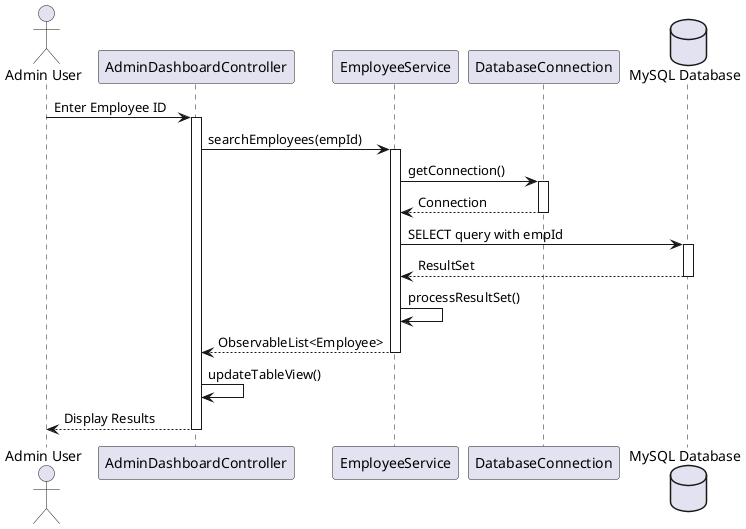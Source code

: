 @startuml Employee Search Sequence Diagram

actor "Admin User" as admin
participant "AdminDashboardController" as controller
participant "EmployeeService" as service
participant "DatabaseConnection" as db
database "MySQL Database" as database

' Search process
admin -> controller: Enter Employee ID
activate controller

controller -> service: searchEmployees(empId)
activate service

service -> db: getConnection()
activate db
db --> service: Connection
deactivate db

service -> database: SELECT query with empId
activate database
database --> service: ResultSet
deactivate database

service -> service: processResultSet()
service --> controller: ObservableList<Employee>
deactivate service

controller -> controller: updateTableView()
controller --> admin: Display Results
deactivate controller

@enduml 